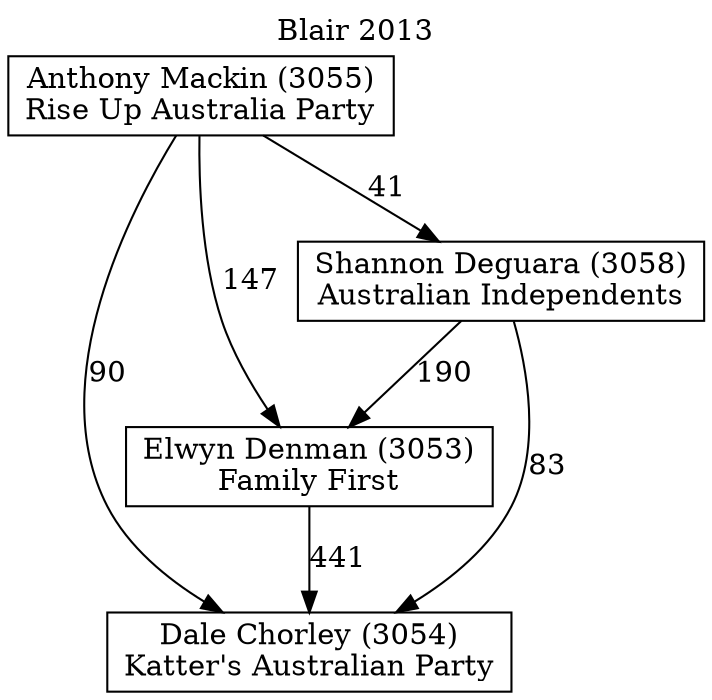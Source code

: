 // House preference flow
digraph "Dale Chorley (3054)_Blair_2013" {
	graph [label="Blair 2013" labelloc=t mclimit=2]
	node [shape=box]
	"Dale Chorley (3054)" [label="Dale Chorley (3054)
Katter's Australian Party"]
	"Elwyn Denman (3053)" [label="Elwyn Denman (3053)
Family First"]
	"Shannon Deguara (3058)" [label="Shannon Deguara (3058)
Australian Independents"]
	"Anthony Mackin (3055)" [label="Anthony Mackin (3055)
Rise Up Australia Party"]
	"Elwyn Denman (3053)" -> "Dale Chorley (3054)" [label=441]
	"Shannon Deguara (3058)" -> "Elwyn Denman (3053)" [label=190]
	"Anthony Mackin (3055)" -> "Shannon Deguara (3058)" [label=41]
	"Shannon Deguara (3058)" -> "Dale Chorley (3054)" [label=83]
	"Anthony Mackin (3055)" -> "Dale Chorley (3054)" [label=90]
	"Anthony Mackin (3055)" -> "Elwyn Denman (3053)" [label=147]
}
